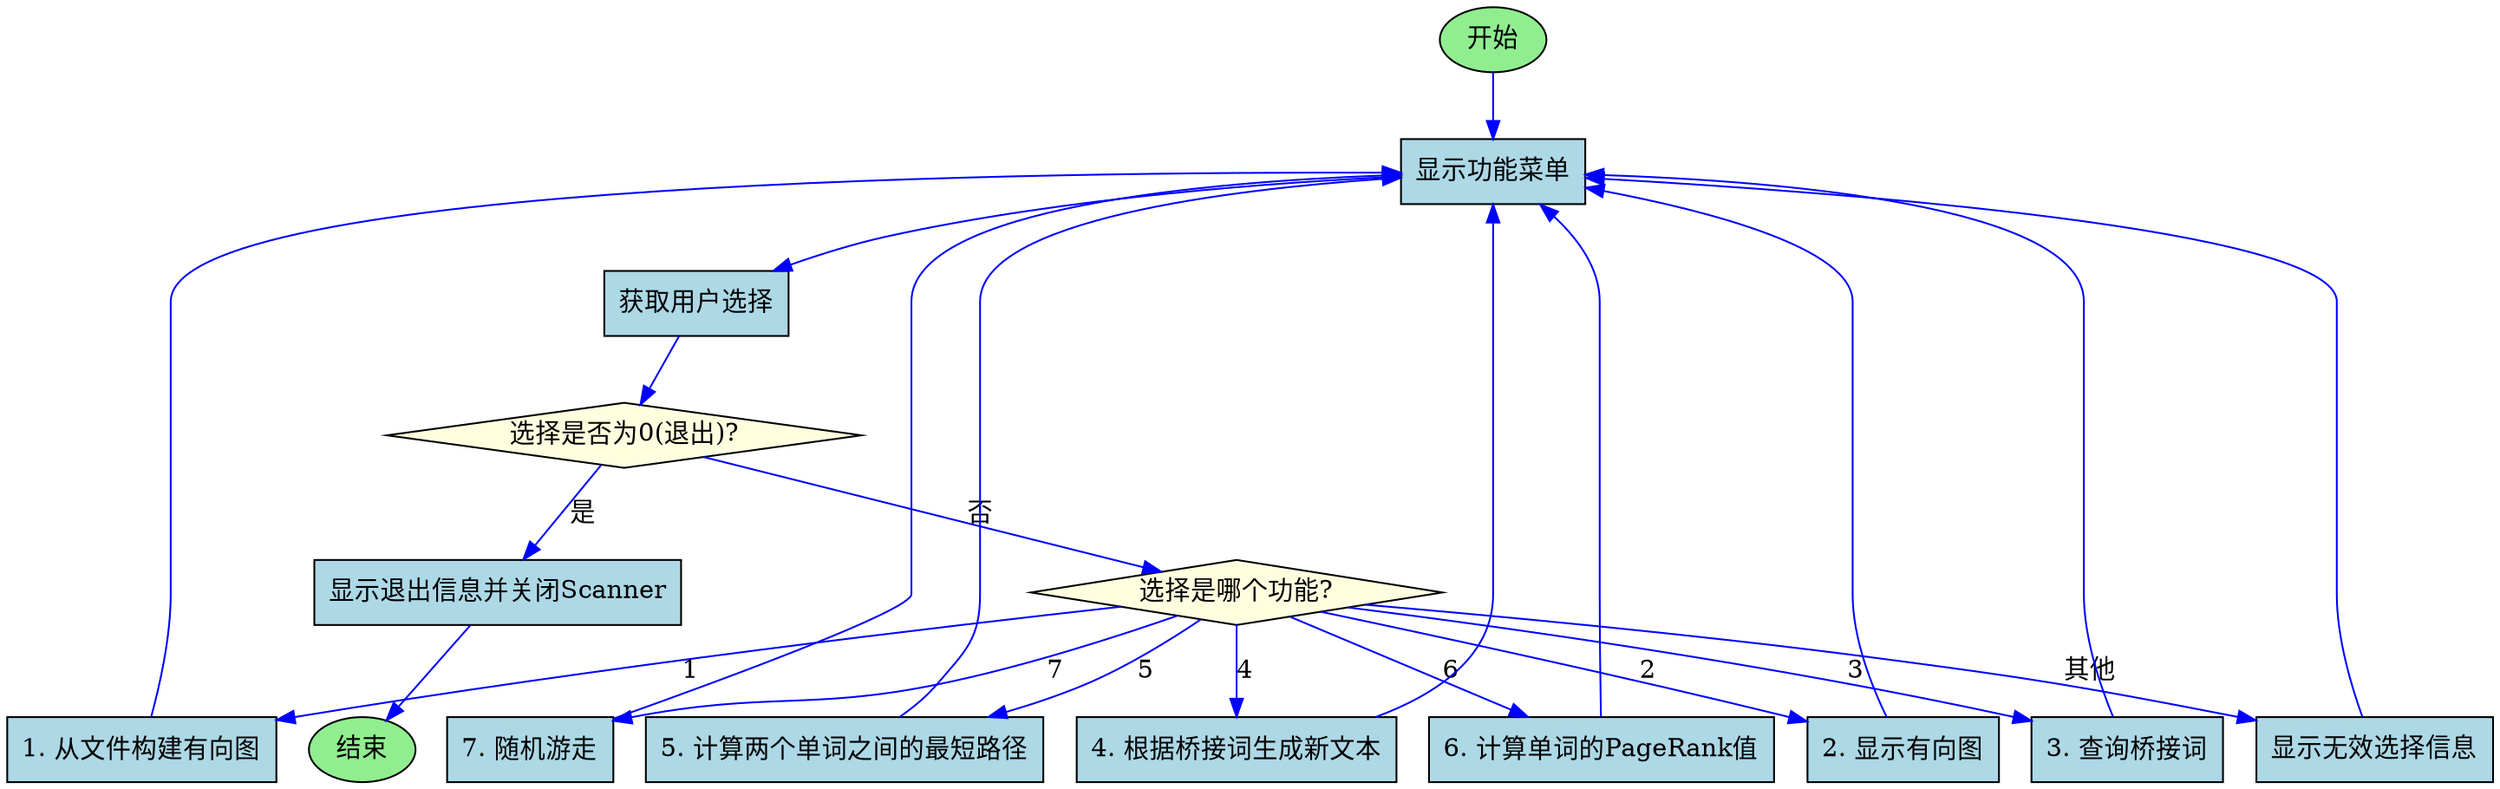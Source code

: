 digraph MainFlow {
    node [shape=box, style=filled, fillcolor=lightblue];
    edge [color=blue];
    rankdir=TB;

    start [shape=oval, fillcolor=lightgreen, label="开始"];
    showMenu [label="显示功能菜单"];
    getChoice [label="获取用户选择"];
    checkExit [shape=diamond, fillcolor=lightyellow, label="选择是否为0(退出)?"];
    exit [label="显示退出信息并关闭Scanner"];
    checkChoice [shape=diamond, fillcolor=lightyellow, label="选择是哪个功能?", width=2];
    buildGraph [label="1. 从文件构建有向图"];
    showGraph [label="2. 显示有向图"];
    queryBridge [label="3. 查询桥接词"];
    generateText [label="4. 根据桥接词生成新文本"];
    calcPath [label="5. 计算两个单词之间的最短路径"];
    calcPR [label="6. 计算单词的PageRank值"];
    randomWalk [label="7. 随机游走"];
    invalidChoice [label="显示无效选择信息"];
    end [shape=oval, fillcolor=lightgreen, label="结束"];
    start -> showMenu;
    showMenu -> getChoice;
    getChoice -> checkExit;
    checkExit -> exit [label="是"];
    checkExit -> checkChoice [label="否"];
    checkChoice -> buildGraph [label="1"];
    checkChoice -> showGraph [label="2"];
    checkChoice -> queryBridge [label="3"];
    checkChoice -> generateText [label="4"];
    checkChoice -> calcPath [label="5"];
    checkChoice -> calcPR [label="6"];
    checkChoice -> randomWalk [label="7"];
    checkChoice -> invalidChoice [label="其他"];
    buildGraph -> showMenu;
    showGraph -> showMenu;
    queryBridge -> showMenu;
    generateText -> showMenu;
    calcPath -> showMenu;
    calcPR -> showMenu;
    randomWalk -> showMenu;
    invalidChoice -> showMenu;
    exit -> end;
}